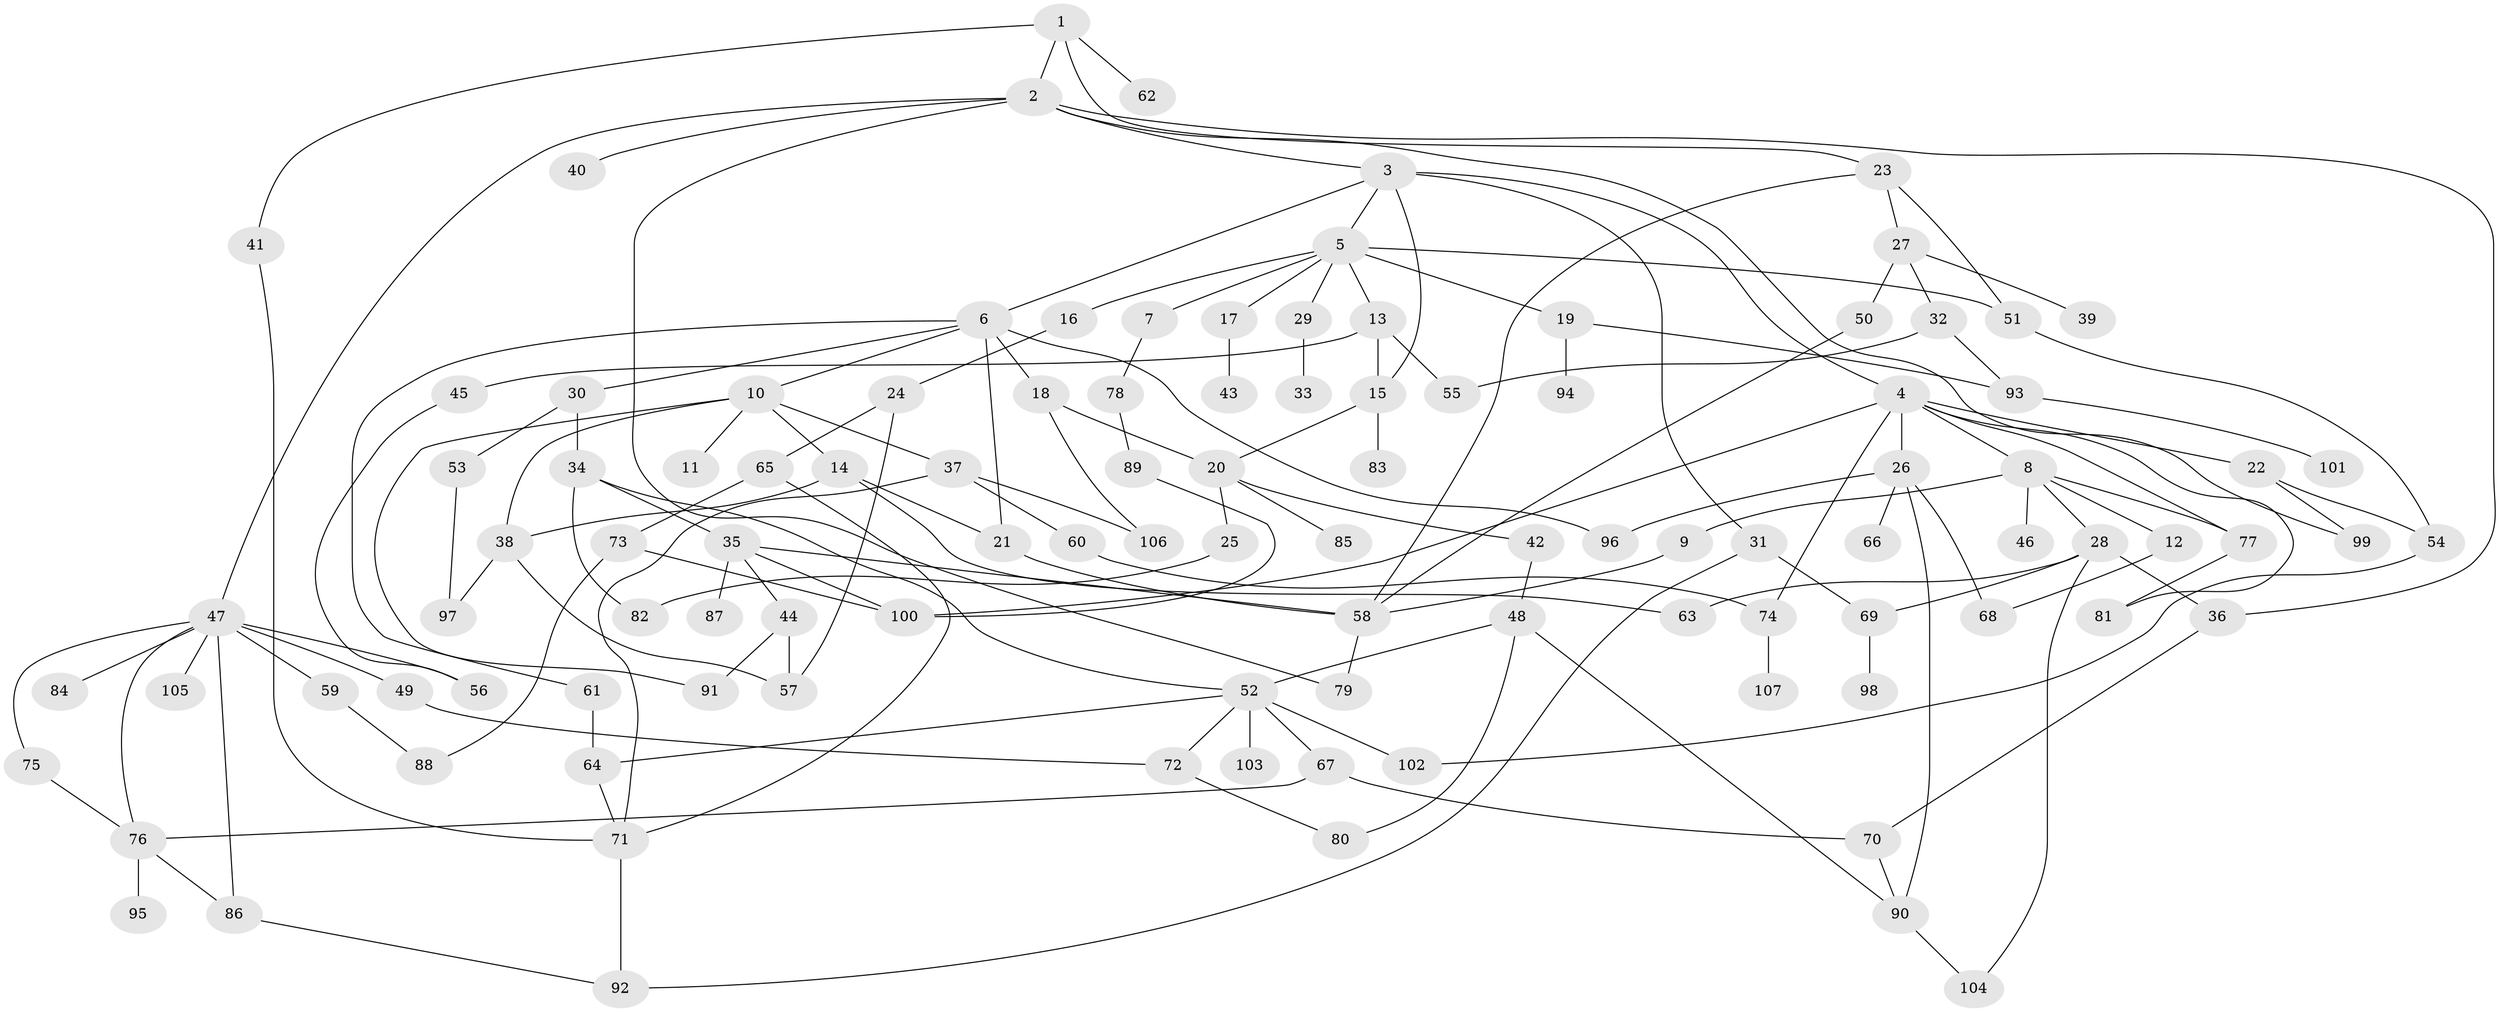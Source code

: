 // Generated by graph-tools (version 1.1) at 2025/42/03/09/25 04:42:35]
// undirected, 107 vertices, 156 edges
graph export_dot {
graph [start="1"]
  node [color=gray90,style=filled];
  1;
  2;
  3;
  4;
  5;
  6;
  7;
  8;
  9;
  10;
  11;
  12;
  13;
  14;
  15;
  16;
  17;
  18;
  19;
  20;
  21;
  22;
  23;
  24;
  25;
  26;
  27;
  28;
  29;
  30;
  31;
  32;
  33;
  34;
  35;
  36;
  37;
  38;
  39;
  40;
  41;
  42;
  43;
  44;
  45;
  46;
  47;
  48;
  49;
  50;
  51;
  52;
  53;
  54;
  55;
  56;
  57;
  58;
  59;
  60;
  61;
  62;
  63;
  64;
  65;
  66;
  67;
  68;
  69;
  70;
  71;
  72;
  73;
  74;
  75;
  76;
  77;
  78;
  79;
  80;
  81;
  82;
  83;
  84;
  85;
  86;
  87;
  88;
  89;
  90;
  91;
  92;
  93;
  94;
  95;
  96;
  97;
  98;
  99;
  100;
  101;
  102;
  103;
  104;
  105;
  106;
  107;
  1 -- 2;
  1 -- 23;
  1 -- 41;
  1 -- 62;
  2 -- 3;
  2 -- 40;
  2 -- 47;
  2 -- 79;
  2 -- 99;
  2 -- 36;
  3 -- 4;
  3 -- 5;
  3 -- 6;
  3 -- 31;
  3 -- 15;
  4 -- 8;
  4 -- 22;
  4 -- 26;
  4 -- 74;
  4 -- 81;
  4 -- 100;
  4 -- 77;
  5 -- 7;
  5 -- 13;
  5 -- 16;
  5 -- 17;
  5 -- 19;
  5 -- 29;
  5 -- 51;
  6 -- 10;
  6 -- 18;
  6 -- 21;
  6 -- 30;
  6 -- 61;
  6 -- 96;
  7 -- 78;
  8 -- 9;
  8 -- 12;
  8 -- 28;
  8 -- 46;
  8 -- 77;
  9 -- 58;
  10 -- 11;
  10 -- 14;
  10 -- 37;
  10 -- 38;
  10 -- 91;
  12 -- 68;
  13 -- 15;
  13 -- 45;
  13 -- 55;
  14 -- 38;
  14 -- 63;
  14 -- 21;
  15 -- 83;
  15 -- 20;
  16 -- 24;
  17 -- 43;
  18 -- 20;
  18 -- 106;
  19 -- 94;
  19 -- 93;
  20 -- 25;
  20 -- 42;
  20 -- 85;
  21 -- 58;
  22 -- 54;
  22 -- 99;
  23 -- 27;
  23 -- 51;
  23 -- 58;
  24 -- 65;
  24 -- 57;
  25 -- 82;
  26 -- 66;
  26 -- 68;
  26 -- 96;
  26 -- 90;
  27 -- 32;
  27 -- 39;
  27 -- 50;
  28 -- 36;
  28 -- 63;
  28 -- 69;
  28 -- 104;
  29 -- 33;
  30 -- 34;
  30 -- 53;
  31 -- 69;
  31 -- 92;
  32 -- 55;
  32 -- 93;
  34 -- 35;
  34 -- 52;
  34 -- 82;
  35 -- 44;
  35 -- 87;
  35 -- 58;
  35 -- 100;
  36 -- 70;
  37 -- 60;
  37 -- 106;
  37 -- 71;
  38 -- 57;
  38 -- 97;
  41 -- 71;
  42 -- 48;
  44 -- 91;
  44 -- 57;
  45 -- 56;
  47 -- 49;
  47 -- 59;
  47 -- 75;
  47 -- 76;
  47 -- 84;
  47 -- 86;
  47 -- 105;
  47 -- 56;
  48 -- 80;
  48 -- 90;
  48 -- 52;
  49 -- 72;
  50 -- 58;
  51 -- 54;
  52 -- 64;
  52 -- 67;
  52 -- 102;
  52 -- 103;
  52 -- 72;
  53 -- 97;
  54 -- 102;
  58 -- 79;
  59 -- 88;
  60 -- 74;
  61 -- 64;
  64 -- 71;
  65 -- 71;
  65 -- 73;
  67 -- 70;
  67 -- 76;
  69 -- 98;
  70 -- 90;
  71 -- 92;
  72 -- 80;
  73 -- 100;
  73 -- 88;
  74 -- 107;
  75 -- 76;
  76 -- 95;
  76 -- 86;
  77 -- 81;
  78 -- 89;
  86 -- 92;
  89 -- 100;
  90 -- 104;
  93 -- 101;
}
